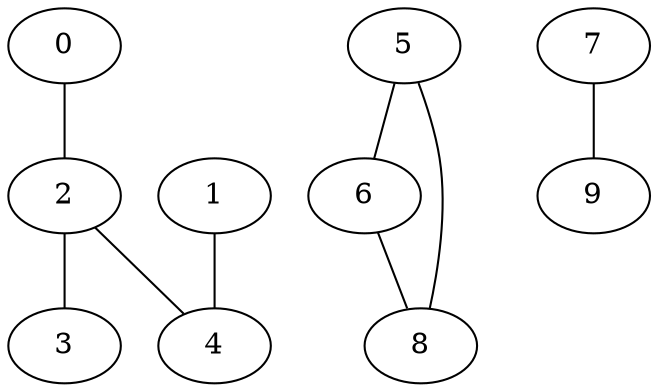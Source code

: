 strict graph {
0;
1;
2;
3;
4;
5;
6;
7;
8;
9;
0 -- 2 [weight=1];
1 -- 4 [weight=1];
2 -- 3 [weight=1];
2 -- 4 [weight=1];
5 -- 6 [weight=1];
5 -- 8 [weight=1];
6 -- 8 [weight=1];
7 -- 9 [weight=1];
}
